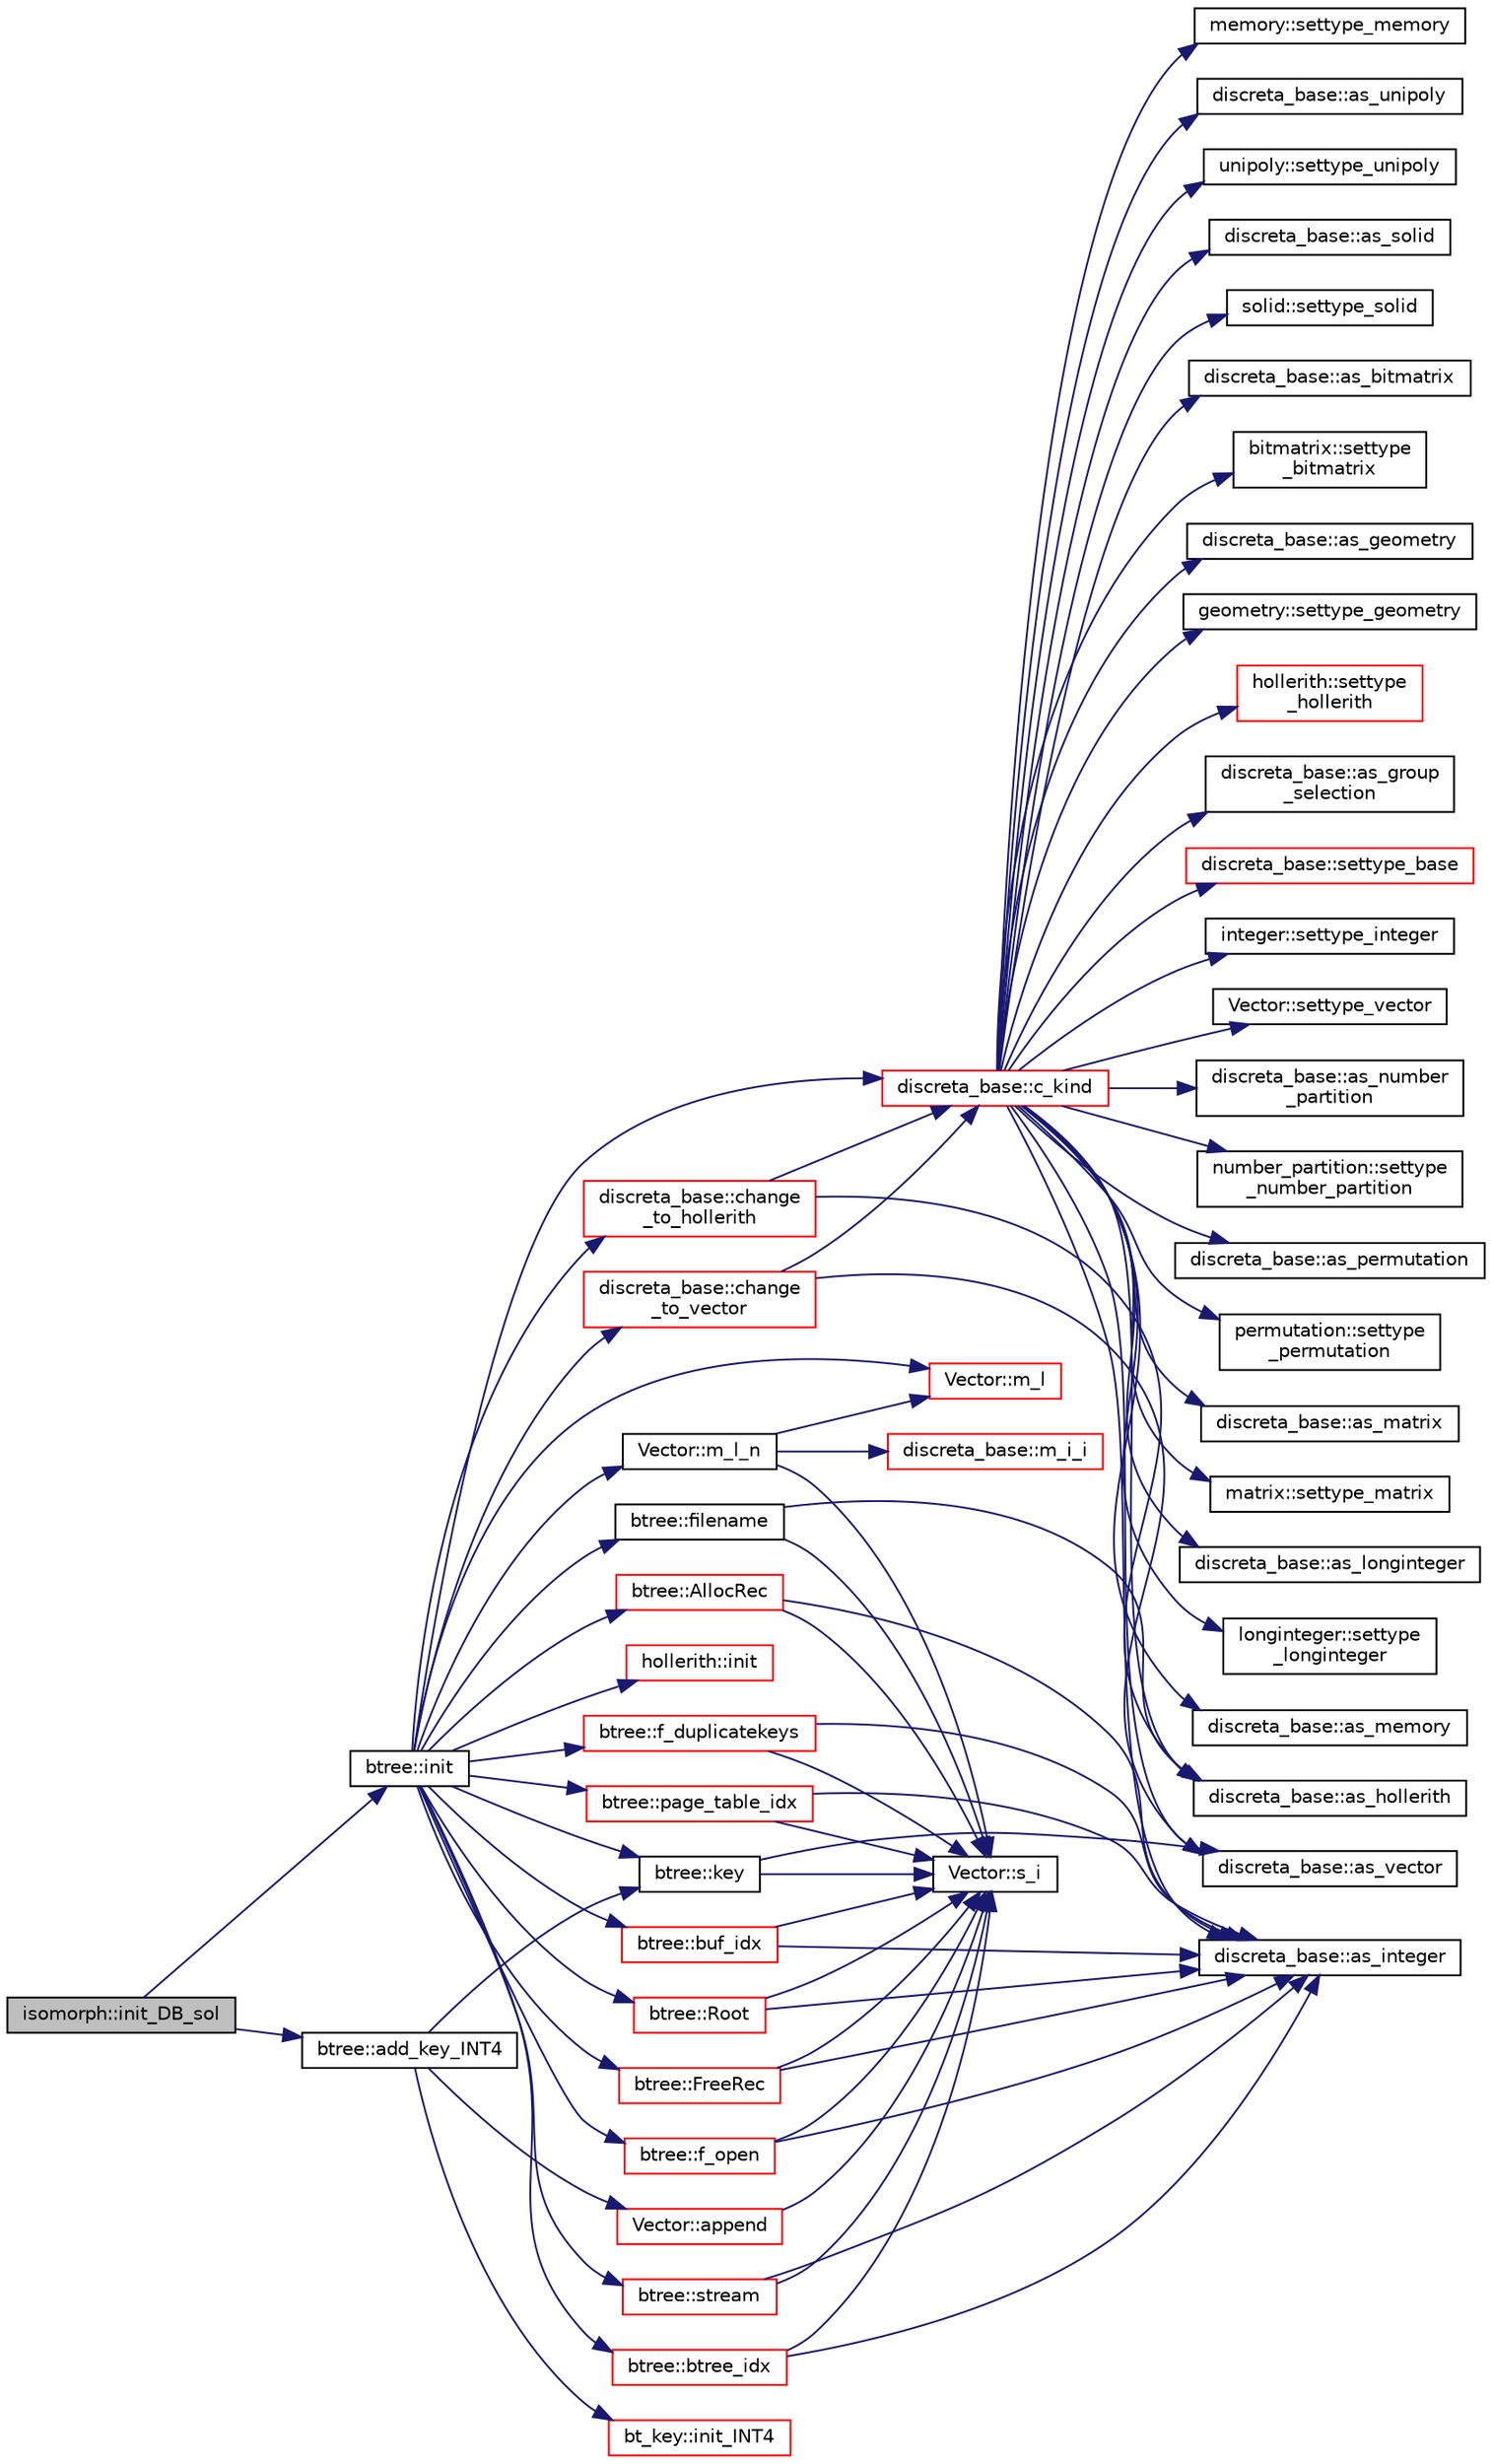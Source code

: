 digraph "isomorph::init_DB_sol"
{
  edge [fontname="Helvetica",fontsize="10",labelfontname="Helvetica",labelfontsize="10"];
  node [fontname="Helvetica",fontsize="10",shape=record];
  rankdir="LR";
  Node6449 [label="isomorph::init_DB_sol",height=0.2,width=0.4,color="black", fillcolor="grey75", style="filled", fontcolor="black"];
  Node6449 -> Node6450 [color="midnightblue",fontsize="10",style="solid",fontname="Helvetica"];
  Node6450 [label="btree::init",height=0.2,width=0.4,color="black", fillcolor="white", style="filled",URL="$dd/db0/classbtree.html#a3c88706e9886f1f9bc142b511aeab642"];
  Node6450 -> Node6451 [color="midnightblue",fontsize="10",style="solid",fontname="Helvetica"];
  Node6451 [label="Vector::m_l_n",height=0.2,width=0.4,color="black", fillcolor="white", style="filled",URL="$d5/db2/class_vector.html#a5c7c126e6266ecdc832c5ce5bc1cca2f"];
  Node6451 -> Node6452 [color="midnightblue",fontsize="10",style="solid",fontname="Helvetica"];
  Node6452 [label="Vector::m_l",height=0.2,width=0.4,color="red", fillcolor="white", style="filled",URL="$d5/db2/class_vector.html#a00f5520c2a6b4f5282a1a8bcf8ea74eb"];
  Node6451 -> Node6502 [color="midnightblue",fontsize="10",style="solid",fontname="Helvetica"];
  Node6502 [label="Vector::s_i",height=0.2,width=0.4,color="black", fillcolor="white", style="filled",URL="$d5/db2/class_vector.html#a1c4fe1752523df8119f70dd550244871"];
  Node6451 -> Node6503 [color="midnightblue",fontsize="10",style="solid",fontname="Helvetica"];
  Node6503 [label="discreta_base::m_i_i",height=0.2,width=0.4,color="red", fillcolor="white", style="filled",URL="$d7/d71/classdiscreta__base.html#aa231464a9d4bc233f66608021c9ad997"];
  Node6450 -> Node6505 [color="midnightblue",fontsize="10",style="solid",fontname="Helvetica"];
  Node6505 [label="discreta_base::c_kind",height=0.2,width=0.4,color="red", fillcolor="white", style="filled",URL="$d7/d71/classdiscreta__base.html#adc2ff61589c2d083688e7a43f333cb62"];
  Node6505 -> Node6506 [color="midnightblue",fontsize="10",style="solid",fontname="Helvetica"];
  Node6506 [label="discreta_base::settype_base",height=0.2,width=0.4,color="red", fillcolor="white", style="filled",URL="$d7/d71/classdiscreta__base.html#a4f42899a89447d1c3993ea07c38f8ad4"];
  Node6505 -> Node6462 [color="midnightblue",fontsize="10",style="solid",fontname="Helvetica"];
  Node6462 [label="discreta_base::as_integer",height=0.2,width=0.4,color="black", fillcolor="white", style="filled",URL="$d7/d71/classdiscreta__base.html#a00d7691eaf874fd283d942692fe8dd26"];
  Node6505 -> Node6507 [color="midnightblue",fontsize="10",style="solid",fontname="Helvetica"];
  Node6507 [label="integer::settype_integer",height=0.2,width=0.4,color="black", fillcolor="white", style="filled",URL="$d0/de5/classinteger.html#a6265c65ef311229acd513d748faba796"];
  Node6505 -> Node6464 [color="midnightblue",fontsize="10",style="solid",fontname="Helvetica"];
  Node6464 [label="discreta_base::as_vector",height=0.2,width=0.4,color="black", fillcolor="white", style="filled",URL="$d7/d71/classdiscreta__base.html#a7bdd6cae39c380b128ee9e17e42cf020"];
  Node6505 -> Node6508 [color="midnightblue",fontsize="10",style="solid",fontname="Helvetica"];
  Node6508 [label="Vector::settype_vector",height=0.2,width=0.4,color="black", fillcolor="white", style="filled",URL="$d5/db2/class_vector.html#a34e0d00b18c051f23904a8429fa6c8b4"];
  Node6505 -> Node6467 [color="midnightblue",fontsize="10",style="solid",fontname="Helvetica"];
  Node6467 [label="discreta_base::as_number\l_partition",height=0.2,width=0.4,color="black", fillcolor="white", style="filled",URL="$d7/d71/classdiscreta__base.html#a307aa09de0e925d46697707968ffab00"];
  Node6505 -> Node6509 [color="midnightblue",fontsize="10",style="solid",fontname="Helvetica"];
  Node6509 [label="number_partition::settype\l_number_partition",height=0.2,width=0.4,color="black", fillcolor="white", style="filled",URL="$df/d50/classnumber__partition.html#a3aaec1b557758f643ffc8555bbc358be"];
  Node6505 -> Node6469 [color="midnightblue",fontsize="10",style="solid",fontname="Helvetica"];
  Node6469 [label="discreta_base::as_permutation",height=0.2,width=0.4,color="black", fillcolor="white", style="filled",URL="$d7/d71/classdiscreta__base.html#aa4e72f36a82984239b12ae831e131098"];
  Node6505 -> Node6510 [color="midnightblue",fontsize="10",style="solid",fontname="Helvetica"];
  Node6510 [label="permutation::settype\l_permutation",height=0.2,width=0.4,color="black", fillcolor="white", style="filled",URL="$d0/d08/classpermutation.html#af1eea29f86195cede9562e444664c28c"];
  Node6505 -> Node6471 [color="midnightblue",fontsize="10",style="solid",fontname="Helvetica"];
  Node6471 [label="discreta_base::as_matrix",height=0.2,width=0.4,color="black", fillcolor="white", style="filled",URL="$d7/d71/classdiscreta__base.html#ae4d7f56d917a4707b838fbffde6467ff"];
  Node6505 -> Node6511 [color="midnightblue",fontsize="10",style="solid",fontname="Helvetica"];
  Node6511 [label="matrix::settype_matrix",height=0.2,width=0.4,color="black", fillcolor="white", style="filled",URL="$d1/d8d/classmatrix.html#a1780283a64a789e4084d792683d276bb"];
  Node6505 -> Node6474 [color="midnightblue",fontsize="10",style="solid",fontname="Helvetica"];
  Node6474 [label="discreta_base::as_longinteger",height=0.2,width=0.4,color="black", fillcolor="white", style="filled",URL="$d7/d71/classdiscreta__base.html#a20a094639eb711b10c8694c51937f7cd"];
  Node6505 -> Node6512 [color="midnightblue",fontsize="10",style="solid",fontname="Helvetica"];
  Node6512 [label="longinteger::settype\l_longinteger",height=0.2,width=0.4,color="black", fillcolor="white", style="filled",URL="$d3/d71/classlonginteger.html#ae5f811ece8df31b9ff114368a18e1dc5"];
  Node6505 -> Node6477 [color="midnightblue",fontsize="10",style="solid",fontname="Helvetica"];
  Node6477 [label="discreta_base::as_memory",height=0.2,width=0.4,color="black", fillcolor="white", style="filled",URL="$d7/d71/classdiscreta__base.html#ad94b2d7dce0cd4fa22db57f6e79c4bd2"];
  Node6505 -> Node6513 [color="midnightblue",fontsize="10",style="solid",fontname="Helvetica"];
  Node6513 [label="memory::settype_memory",height=0.2,width=0.4,color="black", fillcolor="white", style="filled",URL="$d8/d99/classmemory.html#a33aae277f9b8fe36b02e9d5da895451b"];
  Node6505 -> Node6479 [color="midnightblue",fontsize="10",style="solid",fontname="Helvetica"];
  Node6479 [label="discreta_base::as_unipoly",height=0.2,width=0.4,color="black", fillcolor="white", style="filled",URL="$d7/d71/classdiscreta__base.html#ad50d8027f039fe5c2478cddb243adc9d"];
  Node6505 -> Node6514 [color="midnightblue",fontsize="10",style="solid",fontname="Helvetica"];
  Node6514 [label="unipoly::settype_unipoly",height=0.2,width=0.4,color="black", fillcolor="white", style="filled",URL="$d1/d89/classunipoly.html#a8db854fcc85c5e1150b1f1b1c005c95b"];
  Node6505 -> Node6481 [color="midnightblue",fontsize="10",style="solid",fontname="Helvetica"];
  Node6481 [label="discreta_base::as_solid",height=0.2,width=0.4,color="black", fillcolor="white", style="filled",URL="$d7/d71/classdiscreta__base.html#a1fc5f2b85ec97ab0a69dd64903c970a5"];
  Node6505 -> Node6515 [color="midnightblue",fontsize="10",style="solid",fontname="Helvetica"];
  Node6515 [label="solid::settype_solid",height=0.2,width=0.4,color="black", fillcolor="white", style="filled",URL="$d8/def/classsolid.html#a775bd4821f75a8aee4ea3d4335ff90e0"];
  Node6505 -> Node6483 [color="midnightblue",fontsize="10",style="solid",fontname="Helvetica"];
  Node6483 [label="discreta_base::as_bitmatrix",height=0.2,width=0.4,color="black", fillcolor="white", style="filled",URL="$d7/d71/classdiscreta__base.html#a071ad54ea8ef6c9d1d15f532e5a76df6"];
  Node6505 -> Node6516 [color="midnightblue",fontsize="10",style="solid",fontname="Helvetica"];
  Node6516 [label="bitmatrix::settype\l_bitmatrix",height=0.2,width=0.4,color="black", fillcolor="white", style="filled",URL="$de/dc8/classbitmatrix.html#acb571d947f9526665ebbdc0ce3e2a973"];
  Node6505 -> Node6485 [color="midnightblue",fontsize="10",style="solid",fontname="Helvetica"];
  Node6485 [label="discreta_base::as_geometry",height=0.2,width=0.4,color="black", fillcolor="white", style="filled",URL="$d7/d71/classdiscreta__base.html#a38fc7b4cdd830703e9d87354b79bc5c8"];
  Node6505 -> Node6517 [color="midnightblue",fontsize="10",style="solid",fontname="Helvetica"];
  Node6517 [label="geometry::settype_geometry",height=0.2,width=0.4,color="black", fillcolor="white", style="filled",URL="$da/d44/classgeometry.html#ab4a336baba6a3f56f5ffa053a5be5ba7"];
  Node6505 -> Node6487 [color="midnightblue",fontsize="10",style="solid",fontname="Helvetica"];
  Node6487 [label="discreta_base::as_hollerith",height=0.2,width=0.4,color="black", fillcolor="white", style="filled",URL="$d7/d71/classdiscreta__base.html#a3e66f82711f314710107e2f29e589690"];
  Node6505 -> Node6518 [color="midnightblue",fontsize="10",style="solid",fontname="Helvetica"];
  Node6518 [label="hollerith::settype\l_hollerith",height=0.2,width=0.4,color="red", fillcolor="white", style="filled",URL="$d8/d99/classhollerith.html#a23bbd4acfc88a0e90f1245f243f51f76"];
  Node6505 -> Node6489 [color="midnightblue",fontsize="10",style="solid",fontname="Helvetica"];
  Node6489 [label="discreta_base::as_group\l_selection",height=0.2,width=0.4,color="black", fillcolor="white", style="filled",URL="$d7/d71/classdiscreta__base.html#aae1bac4883c567718bef9fb610abbdc8"];
  Node6450 -> Node6528 [color="midnightblue",fontsize="10",style="solid",fontname="Helvetica"];
  Node6528 [label="btree::f_duplicatekeys",height=0.2,width=0.4,color="red", fillcolor="white", style="filled",URL="$dd/db0/classbtree.html#aa53430cc1a527debec6fe02f1c8a2bf5"];
  Node6528 -> Node6502 [color="midnightblue",fontsize="10",style="solid",fontname="Helvetica"];
  Node6528 -> Node6462 [color="midnightblue",fontsize="10",style="solid",fontname="Helvetica"];
  Node6450 -> Node6530 [color="midnightblue",fontsize="10",style="solid",fontname="Helvetica"];
  Node6530 [label="btree::key",height=0.2,width=0.4,color="black", fillcolor="white", style="filled",URL="$dd/db0/classbtree.html#abc561b2c60acc5a699637b7eb2549503"];
  Node6530 -> Node6502 [color="midnightblue",fontsize="10",style="solid",fontname="Helvetica"];
  Node6530 -> Node6464 [color="midnightblue",fontsize="10",style="solid",fontname="Helvetica"];
  Node6450 -> Node6531 [color="midnightblue",fontsize="10",style="solid",fontname="Helvetica"];
  Node6531 [label="discreta_base::change\l_to_vector",height=0.2,width=0.4,color="red", fillcolor="white", style="filled",URL="$d7/d71/classdiscreta__base.html#a66186d19c55ad54af11e2a040a763c38"];
  Node6531 -> Node6505 [color="midnightblue",fontsize="10",style="solid",fontname="Helvetica"];
  Node6531 -> Node6464 [color="midnightblue",fontsize="10",style="solid",fontname="Helvetica"];
  Node6450 -> Node6452 [color="midnightblue",fontsize="10",style="solid",fontname="Helvetica"];
  Node6450 -> Node6532 [color="midnightblue",fontsize="10",style="solid",fontname="Helvetica"];
  Node6532 [label="btree::filename",height=0.2,width=0.4,color="black", fillcolor="white", style="filled",URL="$dd/db0/classbtree.html#ac15638387eb5a165403b8f73d584fe5a"];
  Node6532 -> Node6502 [color="midnightblue",fontsize="10",style="solid",fontname="Helvetica"];
  Node6532 -> Node6487 [color="midnightblue",fontsize="10",style="solid",fontname="Helvetica"];
  Node6450 -> Node6533 [color="midnightblue",fontsize="10",style="solid",fontname="Helvetica"];
  Node6533 [label="discreta_base::change\l_to_hollerith",height=0.2,width=0.4,color="red", fillcolor="white", style="filled",URL="$d7/d71/classdiscreta__base.html#a10f410adc814d4568e3b0f84550c4ca1"];
  Node6533 -> Node6505 [color="midnightblue",fontsize="10",style="solid",fontname="Helvetica"];
  Node6533 -> Node6487 [color="midnightblue",fontsize="10",style="solid",fontname="Helvetica"];
  Node6450 -> Node6534 [color="midnightblue",fontsize="10",style="solid",fontname="Helvetica"];
  Node6534 [label="hollerith::init",height=0.2,width=0.4,color="red", fillcolor="white", style="filled",URL="$d8/d99/classhollerith.html#af51ae7b943056db367f3c205a5a1cc4b"];
  Node6450 -> Node6535 [color="midnightblue",fontsize="10",style="solid",fontname="Helvetica"];
  Node6535 [label="btree::f_open",height=0.2,width=0.4,color="red", fillcolor="white", style="filled",URL="$dd/db0/classbtree.html#a192d74607f02ea8e0ad631d6e6fd6704"];
  Node6535 -> Node6502 [color="midnightblue",fontsize="10",style="solid",fontname="Helvetica"];
  Node6535 -> Node6462 [color="midnightblue",fontsize="10",style="solid",fontname="Helvetica"];
  Node6450 -> Node6536 [color="midnightblue",fontsize="10",style="solid",fontname="Helvetica"];
  Node6536 [label="btree::stream",height=0.2,width=0.4,color="red", fillcolor="white", style="filled",URL="$dd/db0/classbtree.html#af99e68df8c3674b7d77ed80a8bbcffac"];
  Node6536 -> Node6502 [color="midnightblue",fontsize="10",style="solid",fontname="Helvetica"];
  Node6536 -> Node6462 [color="midnightblue",fontsize="10",style="solid",fontname="Helvetica"];
  Node6450 -> Node6537 [color="midnightblue",fontsize="10",style="solid",fontname="Helvetica"];
  Node6537 [label="btree::buf_idx",height=0.2,width=0.4,color="red", fillcolor="white", style="filled",URL="$dd/db0/classbtree.html#a6a928fc93c93d8b5a83ad1ba699b453e"];
  Node6537 -> Node6502 [color="midnightblue",fontsize="10",style="solid",fontname="Helvetica"];
  Node6537 -> Node6462 [color="midnightblue",fontsize="10",style="solid",fontname="Helvetica"];
  Node6450 -> Node6538 [color="midnightblue",fontsize="10",style="solid",fontname="Helvetica"];
  Node6538 [label="btree::Root",height=0.2,width=0.4,color="red", fillcolor="white", style="filled",URL="$dd/db0/classbtree.html#a2fd65be715ab94bf4a764c4f582a642b"];
  Node6538 -> Node6502 [color="midnightblue",fontsize="10",style="solid",fontname="Helvetica"];
  Node6538 -> Node6462 [color="midnightblue",fontsize="10",style="solid",fontname="Helvetica"];
  Node6450 -> Node6539 [color="midnightblue",fontsize="10",style="solid",fontname="Helvetica"];
  Node6539 [label="btree::FreeRec",height=0.2,width=0.4,color="red", fillcolor="white", style="filled",URL="$dd/db0/classbtree.html#a2ca35526158f016e569c53c411b5fb50"];
  Node6539 -> Node6502 [color="midnightblue",fontsize="10",style="solid",fontname="Helvetica"];
  Node6539 -> Node6462 [color="midnightblue",fontsize="10",style="solid",fontname="Helvetica"];
  Node6450 -> Node6540 [color="midnightblue",fontsize="10",style="solid",fontname="Helvetica"];
  Node6540 [label="btree::AllocRec",height=0.2,width=0.4,color="red", fillcolor="white", style="filled",URL="$dd/db0/classbtree.html#adfd0217cbd0386bed9231810d581044b"];
  Node6540 -> Node6502 [color="midnightblue",fontsize="10",style="solid",fontname="Helvetica"];
  Node6540 -> Node6462 [color="midnightblue",fontsize="10",style="solid",fontname="Helvetica"];
  Node6450 -> Node6541 [color="midnightblue",fontsize="10",style="solid",fontname="Helvetica"];
  Node6541 [label="btree::btree_idx",height=0.2,width=0.4,color="red", fillcolor="white", style="filled",URL="$dd/db0/classbtree.html#a716a53d4afaa38334205cad81be5546d"];
  Node6541 -> Node6502 [color="midnightblue",fontsize="10",style="solid",fontname="Helvetica"];
  Node6541 -> Node6462 [color="midnightblue",fontsize="10",style="solid",fontname="Helvetica"];
  Node6450 -> Node6542 [color="midnightblue",fontsize="10",style="solid",fontname="Helvetica"];
  Node6542 [label="btree::page_table_idx",height=0.2,width=0.4,color="red", fillcolor="white", style="filled",URL="$dd/db0/classbtree.html#abc6a6f309e4c61cb5a7f4c4a248d384d"];
  Node6542 -> Node6502 [color="midnightblue",fontsize="10",style="solid",fontname="Helvetica"];
  Node6542 -> Node6462 [color="midnightblue",fontsize="10",style="solid",fontname="Helvetica"];
  Node6449 -> Node6543 [color="midnightblue",fontsize="10",style="solid",fontname="Helvetica"];
  Node6543 [label="btree::add_key_INT4",height=0.2,width=0.4,color="black", fillcolor="white", style="filled",URL="$dd/db0/classbtree.html#a4c42710e5f8cb4e3991d591fe2ae6f42"];
  Node6543 -> Node6544 [color="midnightblue",fontsize="10",style="solid",fontname="Helvetica"];
  Node6544 [label="bt_key::init_INT4",height=0.2,width=0.4,color="red", fillcolor="white", style="filled",URL="$d1/de5/classbt__key.html#a1cc3e1aa6b3a6ec6e036fd4fee010564"];
  Node6543 -> Node6530 [color="midnightblue",fontsize="10",style="solid",fontname="Helvetica"];
  Node6543 -> Node6553 [color="midnightblue",fontsize="10",style="solid",fontname="Helvetica"];
  Node6553 [label="Vector::append",height=0.2,width=0.4,color="red", fillcolor="white", style="filled",URL="$d5/db2/class_vector.html#aec80be90cd2cbfe79267220113b679c4"];
  Node6553 -> Node6502 [color="midnightblue",fontsize="10",style="solid",fontname="Helvetica"];
}
